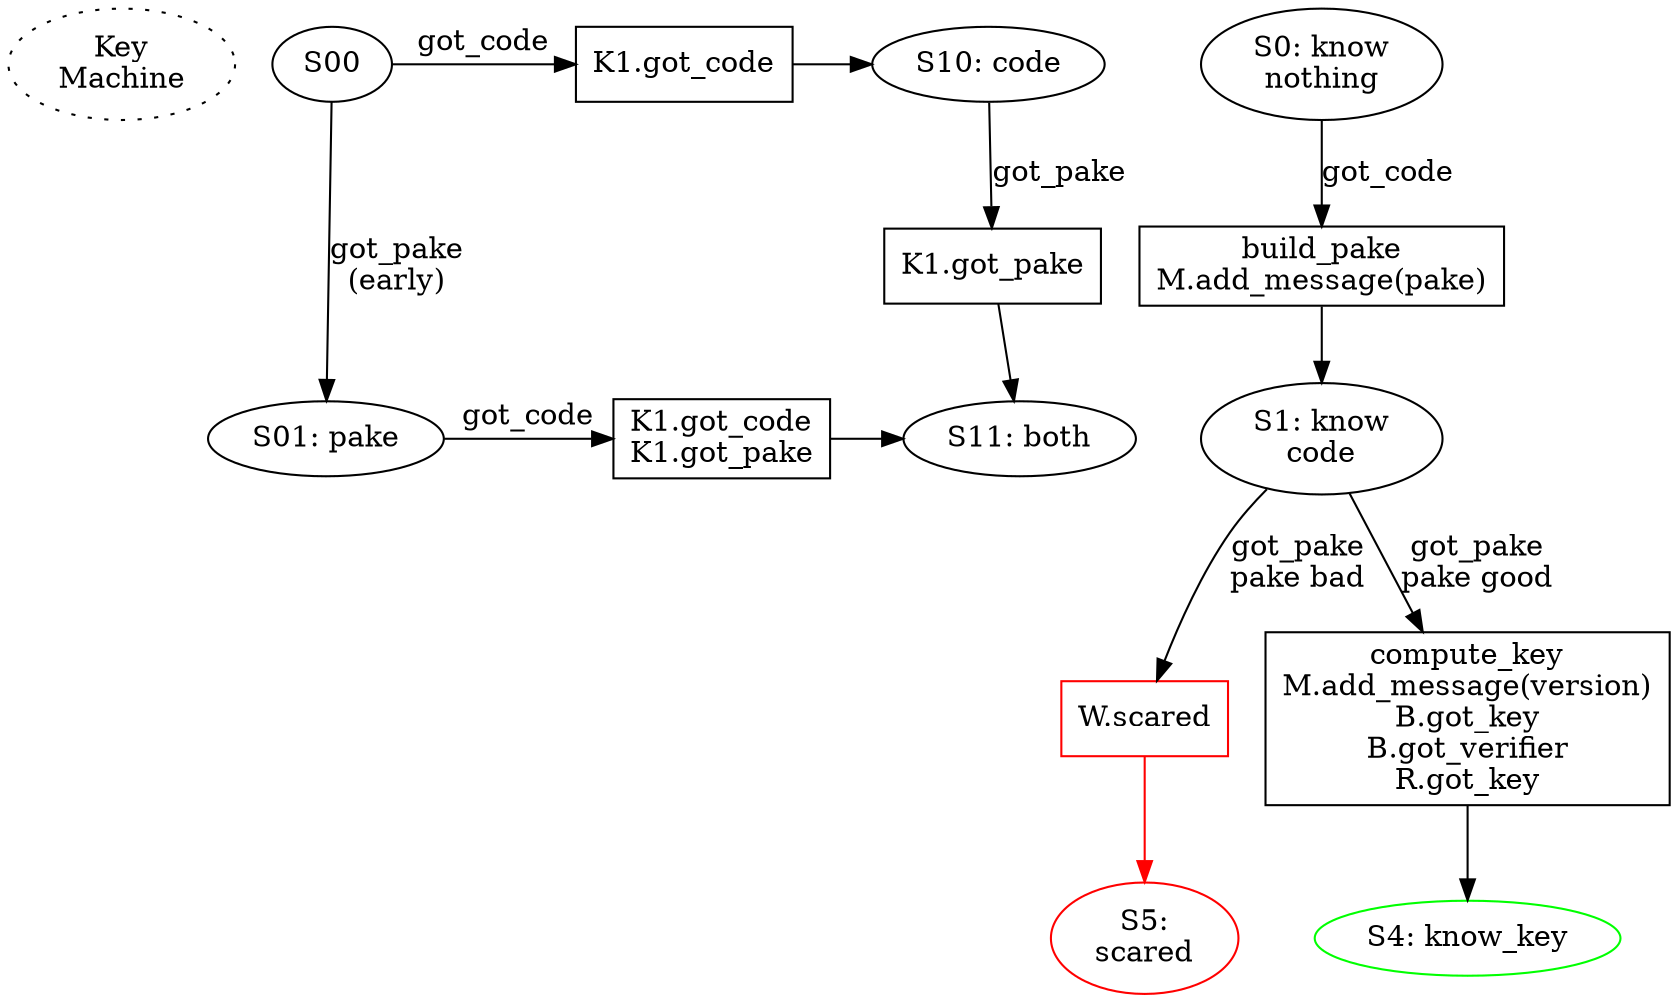 digraph {

        /* could shave a RTT by committing to the nameplate early, before
        finishing the rest of the code input. While the user is still
        typing/completing the code, we claim the nameplate, open the mailbox,
        and retrieve the peer's PAKE message. Then as soon as the user
        finishes entering the code, we build our own PAKE message, send PAKE,
        compute the key, send VERSION. Starting from the Return, this saves
        two round trips. OTOH it adds consequences to hitting Tab. */

        start [label="Key\nMachine" style="dotted"]

        /* two connected state machines: the first just puts the messages in
        the right order, the second handles PAKE */

        {rank=same; SO_00 PO_got_code SO_10}
        {rank=same; SO_01 PO_got_both SO_11}
        SO_00 [label="S00"]
        SO_01 [label="S01: pake"]
        SO_10 [label="S10: code"]
        SO_11 [label="S11: both"]
        SO_00 -> SO_01 [label="got_pake\n(early)"]
        SO_00 -> PO_got_code [label="got_code"]
        PO_got_code [shape="box" label="K1.got_code"]
        PO_got_code -> SO_10
        SO_01 -> PO_got_both [label="got_code"]
        PO_got_both [shape="box" label="K1.got_code\nK1.got_pake"]
        PO_got_both -> SO_11
        SO_10 -> PO_got_pake [label="got_pake"]
        PO_got_pake [shape="box" label="K1.got_pake"]
        PO_got_pake -> SO_11

        S0 [label="S0: know\nnothing"]
        S0 -> P0_build [label="got_code"]

        P0_build [shape="box" label="build_pake\nM.add_message(pake)"]
        P0_build -> S1
        S1 [label="S1: know\ncode"]

        /* the Mailbox will deliver each message exactly once, but doesn't
        guarantee ordering: if Alice starts the process, then disconnects,
        then Bob starts (reading PAKE, sending both his PAKE and his VERSION
        phase), then Alice will see both PAKE and VERSION on her next
        connect, and might get the VERSION first.

        The Wormhole will queue inbound messages that it isn't ready for. The
        wormhole shim that lets applications do w.get(phase=) must do
        something similar, queueing inbound messages until it sees one for
        the phase it currently cares about.*/

        S1 -> P_mood_scary [label="got_pake\npake bad"]
        P_mood_scary [shape="box" color="red" label="W.scared"]
        P_mood_scary -> S5 [color="red"]
        S5 [label="S5:\nscared" color="red"]
        S1 -> P1_compute [label="got_pake\npake good"]
        #S1 -> P_mood_lonely [label="close"]

        P1_compute [label="compute_key\nM.add_message(version)\nB.got_key\nB.got_verifier\nR.got_key" shape="box"]
        P1_compute -> S4

        S4 [label="S4: know_key" color="green"]

}
